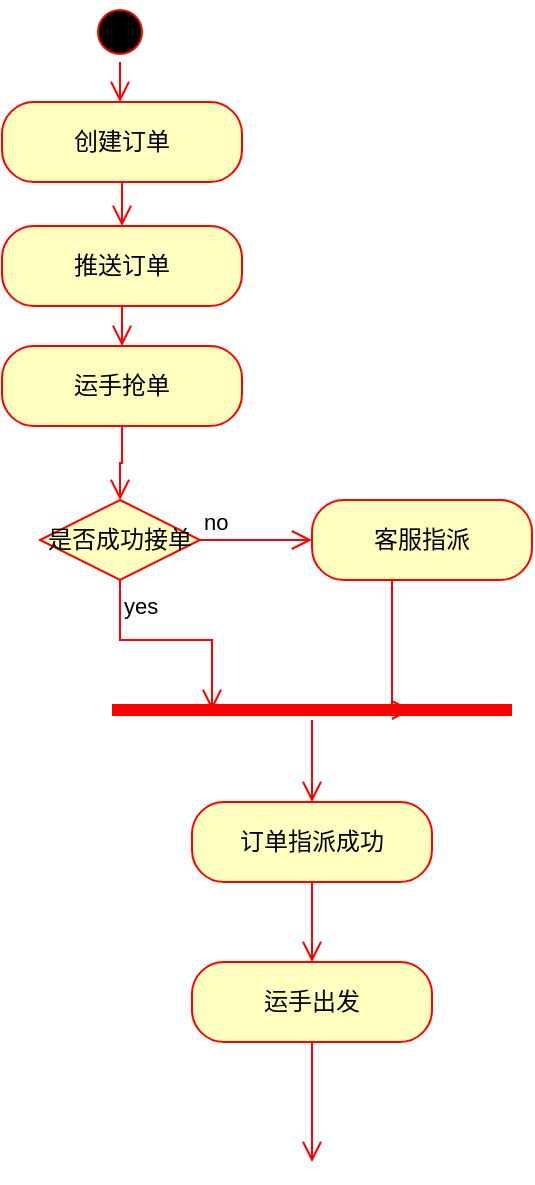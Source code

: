 <mxfile version="16.2.4" type="github">
  <diagram id="9zkUD0QxOd0ls1ChuRQZ" name="Page-1">
    <mxGraphModel dx="1422" dy="737" grid="1" gridSize="10" guides="1" tooltips="1" connect="1" arrows="1" fold="1" page="1" pageScale="1" pageWidth="1100" pageHeight="850" math="0" shadow="0">
      <root>
        <mxCell id="0" />
        <mxCell id="1" parent="0" />
        <mxCell id="xSlTAw7s5DrSGXTG4M5w-1" value="" style="ellipse;html=1;shape=startState;fillColor=#000000;strokeColor=#ff0000;" parent="1" vertex="1">
          <mxGeometry x="489" y="10" width="30" height="30" as="geometry" />
        </mxCell>
        <mxCell id="xSlTAw7s5DrSGXTG4M5w-3" value="推送订单" style="rounded=1;whiteSpace=wrap;html=1;arcSize=40;fontColor=#000000;fillColor=#ffffc0;strokeColor=#ff0000;" parent="1" vertex="1">
          <mxGeometry x="445" y="122" width="120" height="40" as="geometry" />
        </mxCell>
        <mxCell id="xSlTAw7s5DrSGXTG4M5w-4" value="" style="edgeStyle=orthogonalEdgeStyle;html=1;verticalAlign=bottom;endArrow=open;endSize=8;strokeColor=#ff0000;rounded=0;entryX=0.5;entryY=0;entryDx=0;entryDy=0;" parent="1" source="xSlTAw7s5DrSGXTG4M5w-3" edge="1" target="6v_AxCISQfLX6sbmkZsx-6">
          <mxGeometry relative="1" as="geometry">
            <mxPoint x="505" y="222" as="targetPoint" />
          </mxGeometry>
        </mxCell>
        <mxCell id="6v_AxCISQfLX6sbmkZsx-6" value="运手抢单" style="rounded=1;whiteSpace=wrap;html=1;arcSize=40;fontColor=#000000;fillColor=#ffffc0;strokeColor=#ff0000;" vertex="1" parent="1">
          <mxGeometry x="445" y="182" width="120" height="40" as="geometry" />
        </mxCell>
        <mxCell id="6v_AxCISQfLX6sbmkZsx-7" value="" style="edgeStyle=orthogonalEdgeStyle;html=1;verticalAlign=bottom;endArrow=open;endSize=8;strokeColor=#ff0000;rounded=0;" edge="1" source="6v_AxCISQfLX6sbmkZsx-6" parent="1" target="6v_AxCISQfLX6sbmkZsx-8">
          <mxGeometry relative="1" as="geometry">
            <mxPoint x="505" y="282" as="targetPoint" />
          </mxGeometry>
        </mxCell>
        <mxCell id="6v_AxCISQfLX6sbmkZsx-8" value="是否成功接单" style="rhombus;whiteSpace=wrap;html=1;fillColor=#ffffc0;strokeColor=#ff0000;" vertex="1" parent="1">
          <mxGeometry x="464" y="259" width="80" height="40" as="geometry" />
        </mxCell>
        <mxCell id="6v_AxCISQfLX6sbmkZsx-9" value="no" style="edgeStyle=orthogonalEdgeStyle;html=1;align=left;verticalAlign=bottom;endArrow=open;endSize=8;strokeColor=#ff0000;rounded=0;" edge="1" source="6v_AxCISQfLX6sbmkZsx-8" parent="1" target="6v_AxCISQfLX6sbmkZsx-14">
          <mxGeometry x="-1" relative="1" as="geometry">
            <mxPoint x="644" y="279" as="targetPoint" />
          </mxGeometry>
        </mxCell>
        <mxCell id="6v_AxCISQfLX6sbmkZsx-10" value="yes" style="edgeStyle=orthogonalEdgeStyle;html=1;align=left;verticalAlign=top;endArrow=open;endSize=8;strokeColor=#ff0000;rounded=0;entryX=0.25;entryY=0.5;entryDx=0;entryDy=0;entryPerimeter=0;" edge="1" source="6v_AxCISQfLX6sbmkZsx-8" parent="1" target="6v_AxCISQfLX6sbmkZsx-16">
          <mxGeometry x="-1" relative="1" as="geometry">
            <mxPoint x="504" y="359" as="targetPoint" />
          </mxGeometry>
        </mxCell>
        <mxCell id="6v_AxCISQfLX6sbmkZsx-14" value="客服指派" style="rounded=1;whiteSpace=wrap;html=1;arcSize=40;fontColor=#000000;fillColor=#ffffc0;strokeColor=#ff0000;" vertex="1" parent="1">
          <mxGeometry x="600" y="259" width="110" height="40" as="geometry" />
        </mxCell>
        <mxCell id="6v_AxCISQfLX6sbmkZsx-15" value="" style="edgeStyle=orthogonalEdgeStyle;html=1;verticalAlign=bottom;endArrow=open;endSize=8;strokeColor=#ff0000;rounded=0;entryX=0.75;entryY=0.5;entryDx=0;entryDy=0;entryPerimeter=0;" edge="1" source="6v_AxCISQfLX6sbmkZsx-14" parent="1" target="6v_AxCISQfLX6sbmkZsx-16">
          <mxGeometry relative="1" as="geometry">
            <mxPoint x="720" y="369" as="targetPoint" />
            <Array as="points">
              <mxPoint x="640" y="364" />
            </Array>
          </mxGeometry>
        </mxCell>
        <mxCell id="6v_AxCISQfLX6sbmkZsx-16" value="" style="shape=line;html=1;strokeWidth=6;strokeColor=#ff0000;" vertex="1" parent="1">
          <mxGeometry x="500" y="359" width="200" height="10" as="geometry" />
        </mxCell>
        <mxCell id="6v_AxCISQfLX6sbmkZsx-17" value="" style="edgeStyle=orthogonalEdgeStyle;html=1;verticalAlign=bottom;endArrow=open;endSize=8;strokeColor=#ff0000;rounded=0;" edge="1" source="6v_AxCISQfLX6sbmkZsx-16" parent="1" target="6v_AxCISQfLX6sbmkZsx-25">
          <mxGeometry relative="1" as="geometry">
            <mxPoint x="600" y="409" as="targetPoint" />
          </mxGeometry>
        </mxCell>
        <mxCell id="6v_AxCISQfLX6sbmkZsx-20" value="创建订单" style="rounded=1;whiteSpace=wrap;html=1;arcSize=40;fontColor=#000000;fillColor=#ffffc0;strokeColor=#ff0000;" vertex="1" parent="1">
          <mxGeometry x="445" y="60" width="120" height="40" as="geometry" />
        </mxCell>
        <mxCell id="6v_AxCISQfLX6sbmkZsx-21" value="" style="edgeStyle=orthogonalEdgeStyle;html=1;verticalAlign=bottom;endArrow=open;endSize=8;strokeColor=#ff0000;rounded=0;" edge="1" source="6v_AxCISQfLX6sbmkZsx-20" parent="1" target="xSlTAw7s5DrSGXTG4M5w-3">
          <mxGeometry relative="1" as="geometry">
            <mxPoint x="505" y="160" as="targetPoint" />
          </mxGeometry>
        </mxCell>
        <mxCell id="6v_AxCISQfLX6sbmkZsx-22" value="" style="edgeStyle=orthogonalEdgeStyle;html=1;verticalAlign=bottom;endArrow=open;endSize=8;strokeColor=#ff0000;rounded=0;exitX=0.5;exitY=1;exitDx=0;exitDy=0;" edge="1" parent="1" source="xSlTAw7s5DrSGXTG4M5w-1">
          <mxGeometry relative="1" as="geometry">
            <mxPoint x="504" y="60" as="targetPoint" />
            <mxPoint x="515" y="110" as="sourcePoint" />
          </mxGeometry>
        </mxCell>
        <mxCell id="6v_AxCISQfLX6sbmkZsx-25" value="订单指派成功" style="rounded=1;whiteSpace=wrap;html=1;arcSize=40;fontColor=#000000;fillColor=#ffffc0;strokeColor=#ff0000;" vertex="1" parent="1">
          <mxGeometry x="540" y="410" width="120" height="40" as="geometry" />
        </mxCell>
        <mxCell id="6v_AxCISQfLX6sbmkZsx-26" value="" style="edgeStyle=orthogonalEdgeStyle;html=1;verticalAlign=bottom;endArrow=open;endSize=8;strokeColor=#ff0000;rounded=0;" edge="1" source="6v_AxCISQfLX6sbmkZsx-25" parent="1" target="6v_AxCISQfLX6sbmkZsx-27">
          <mxGeometry relative="1" as="geometry">
            <mxPoint x="600" y="490" as="targetPoint" />
          </mxGeometry>
        </mxCell>
        <mxCell id="6v_AxCISQfLX6sbmkZsx-27" value="运手出发" style="rounded=1;whiteSpace=wrap;html=1;arcSize=40;fontColor=#000000;fillColor=#ffffc0;strokeColor=#ff0000;" vertex="1" parent="1">
          <mxGeometry x="540" y="490" width="120" height="40" as="geometry" />
        </mxCell>
        <mxCell id="6v_AxCISQfLX6sbmkZsx-28" value="" style="edgeStyle=orthogonalEdgeStyle;html=1;verticalAlign=bottom;endArrow=open;endSize=8;strokeColor=#ff0000;rounded=0;" edge="1" source="6v_AxCISQfLX6sbmkZsx-27" parent="1">
          <mxGeometry relative="1" as="geometry">
            <mxPoint x="600" y="590" as="targetPoint" />
          </mxGeometry>
        </mxCell>
      </root>
    </mxGraphModel>
  </diagram>
</mxfile>
